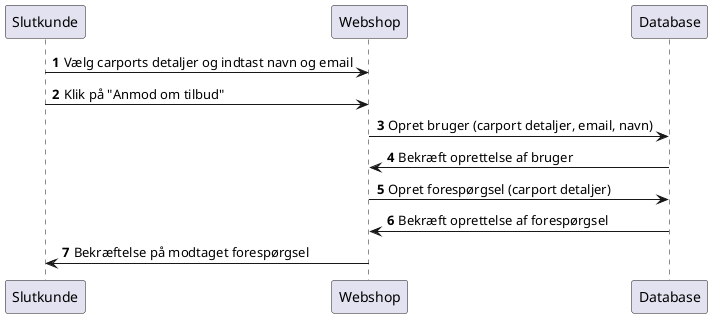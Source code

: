 @startuml
'https://plantuml.com/sequence-diagram

autonumber

Slutkunde -> Webshop: Vælg carports detaljer og indtast navn og email
Slutkunde -> Webshop: Klik på "Anmod om tilbud"
Webshop -> Database: Opret bruger (carport detaljer, email, navn)
Database -> Webshop: Bekræft oprettelse af bruger
Webshop -> Database: Opret forespørgsel (carport detaljer)
Database -> Webshop: Bekræft oprettelse af forespørgsel
Webshop -> Slutkunde: Bekræftelse på modtaget forespørgsel
@enduml